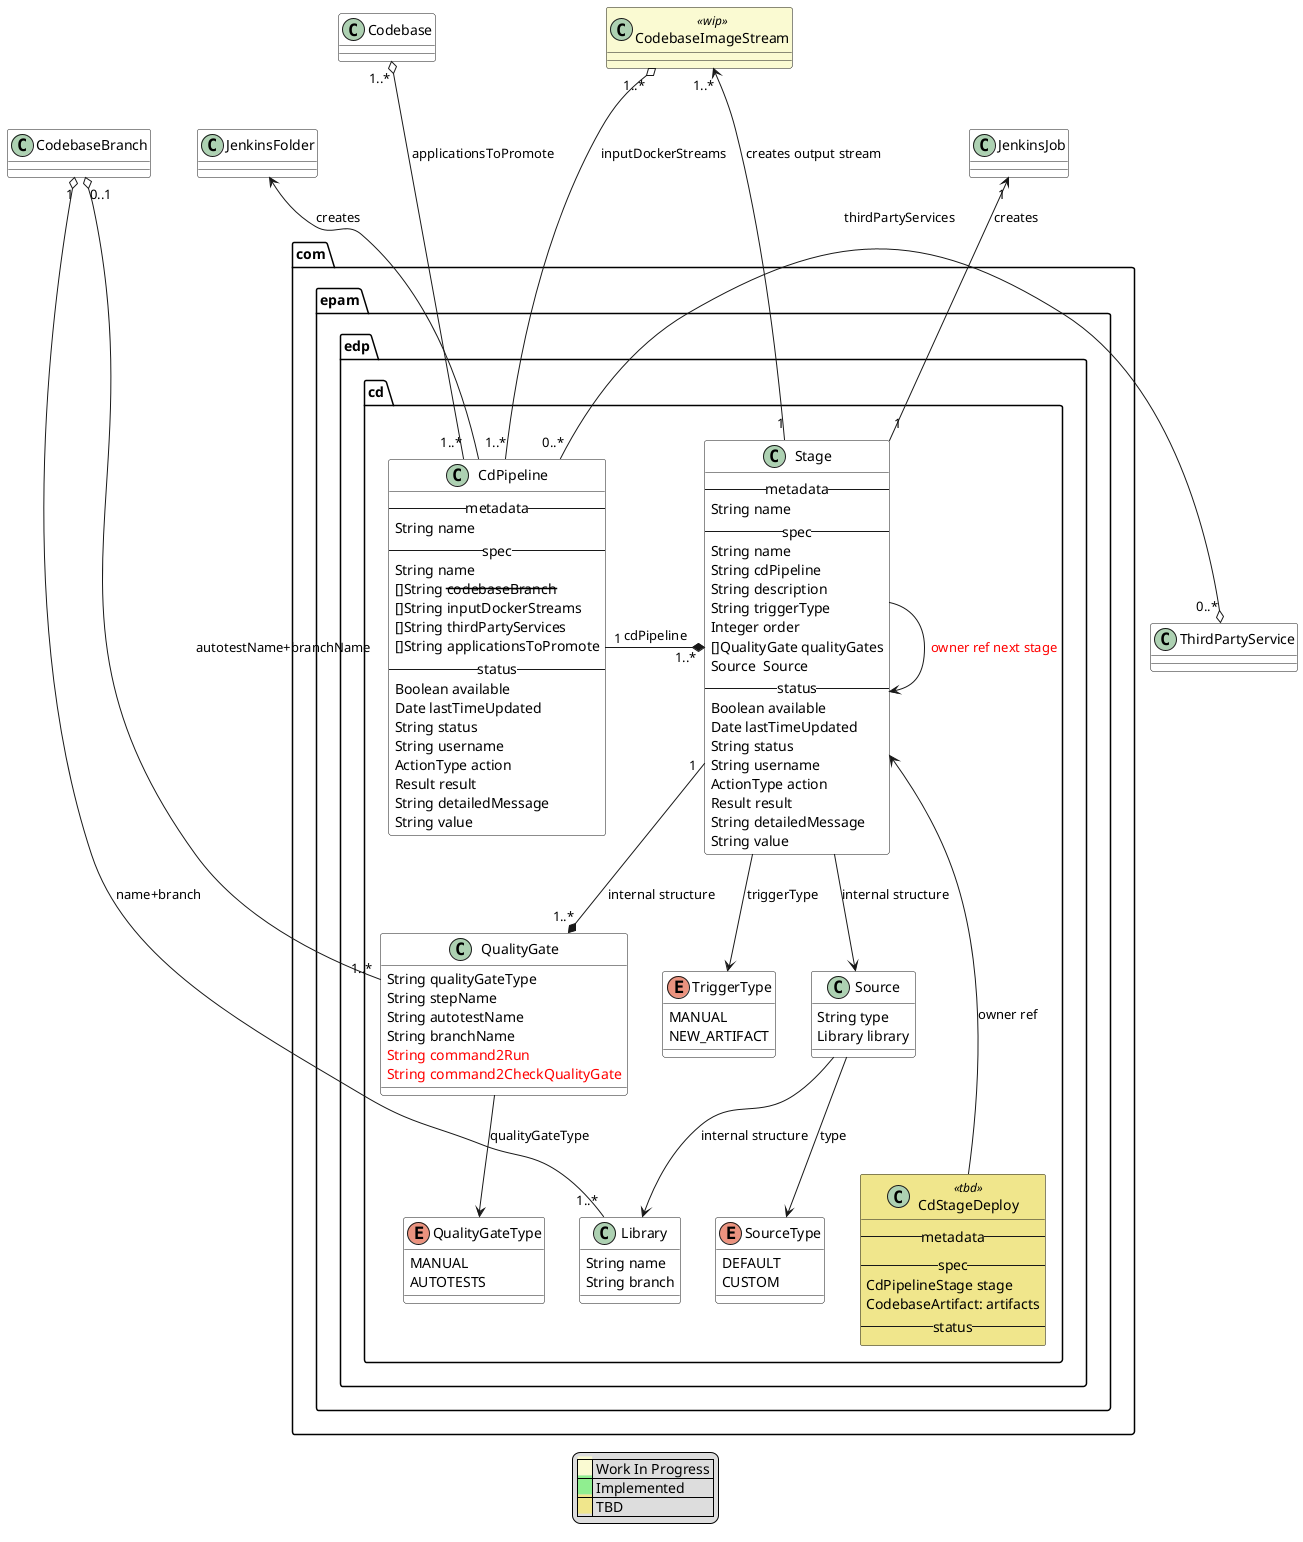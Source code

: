 @startuml

skinparam class {
    BackgroundColor #white
	BackgroundColor<<wip>> LightGoldenRodYellow
	BackgroundColor<<tbd>> Khaki
}

package com.epam.edp.cd {
  class CdPipeline {
    -- metadata --
        String name
    -- spec --
        String name
        []String --codebaseBranch--
        []String inputDockerStreams
        []String thirdPartyServices
        []String applicationsToPromote
    -- status --
        Boolean available
        Date lastTimeUpdated
        String status
        String username
        ActionType action
        Result result
        String detailedMessage
        String value
  }

  CdPipeline "1" -l-* "1..*" Stage : cdPipeline

  class Stage {
    -- metadata --
        String name
    -- spec --
        String name
        String cdPipeline
        String description
        String triggerType
        Integer order
        []QualityGate qualityGates
        Source  Source
    -- status --
        Boolean available
        Date lastTimeUpdated
        String status
        String username
        ActionType action
        Result result
        String detailedMessage
        String value
  }

  Stage "1" --* "1..*" QualityGate : internal structure
  class QualityGate  {
        String qualityGateType
        String stepName
        String autotestName
        String branchName
        <color red>String command2Run</color>
        <color red>String command2CheckQualityGate</color>
  }
  QualityGate --> QualityGateType : qualityGateType
  enum QualityGateType {
        MANUAL
        AUTOTESTS
  }

  Stage --> Source : internal structure
  class Source {
        String type
        Library library
  }
  Source --> SourceType : type
  enum SourceType {
        DEFAULT
        CUSTOM
  }
  Source --> Library : internal structure
  class Library {
        String name
        String branch
  }

  Stage --> Stage : <color red>owner ref next stage</color>

  enum TriggerType {
    MANUAL
    NEW_ARTIFACT
  }
  Stage --> TriggerType : triggerType

  class CdStageDeploy <<tbd>> {
    -- metadata --
    -- spec --
      CdPipelineStage stage
      CodebaseArtifact: artifacts
    -- status --
  }
  CdStageDeploy -u--> Stage :owner ref
}

class CodebaseImageStream <<wip>>

JenkinsFolder <-- CdPipeline : "creates"
ThirdPartyService "0..*" o- "0..*" CdPipeline : thirdPartyServices
Codebase "1..*" o--- "1..*" CdPipeline : applicationsToPromote
CodebaseImageStream "1..*" o--- "1..*" CdPipeline : inputDockerStreams
CodebaseBranch "0..1" o--- "1..*" QualityGate : autotestName+branchName
CodebaseBranch "1" o--- "1..*" Library : name+branch
JenkinsJob "1" <-- "1" Stage : creates
CodebaseImageStream "1..*" <-- "1" Stage : creates output stream

legend
|<back:LightGoldenRodYellow>    </back>| Work In Progress |
|<back:LightGreen>    </back>| Implemented |
|<back:Khaki>    </back>| TBD |
endlegend


@enduml